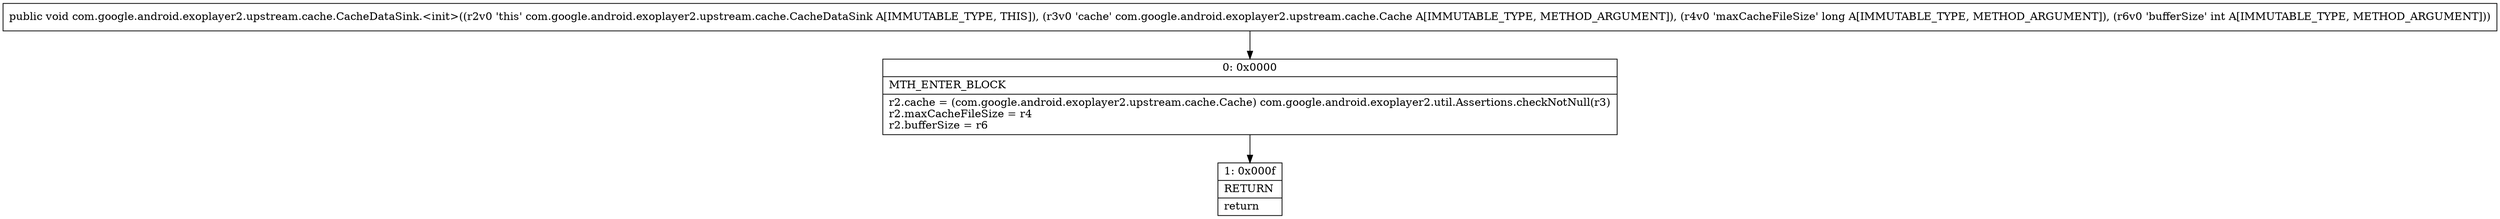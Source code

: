 digraph "CFG forcom.google.android.exoplayer2.upstream.cache.CacheDataSink.\<init\>(Lcom\/google\/android\/exoplayer2\/upstream\/cache\/Cache;JI)V" {
Node_0 [shape=record,label="{0\:\ 0x0000|MTH_ENTER_BLOCK\l|r2.cache = (com.google.android.exoplayer2.upstream.cache.Cache) com.google.android.exoplayer2.util.Assertions.checkNotNull(r3)\lr2.maxCacheFileSize = r4\lr2.bufferSize = r6\l}"];
Node_1 [shape=record,label="{1\:\ 0x000f|RETURN\l|return\l}"];
MethodNode[shape=record,label="{public void com.google.android.exoplayer2.upstream.cache.CacheDataSink.\<init\>((r2v0 'this' com.google.android.exoplayer2.upstream.cache.CacheDataSink A[IMMUTABLE_TYPE, THIS]), (r3v0 'cache' com.google.android.exoplayer2.upstream.cache.Cache A[IMMUTABLE_TYPE, METHOD_ARGUMENT]), (r4v0 'maxCacheFileSize' long A[IMMUTABLE_TYPE, METHOD_ARGUMENT]), (r6v0 'bufferSize' int A[IMMUTABLE_TYPE, METHOD_ARGUMENT])) }"];
MethodNode -> Node_0;
Node_0 -> Node_1;
}

